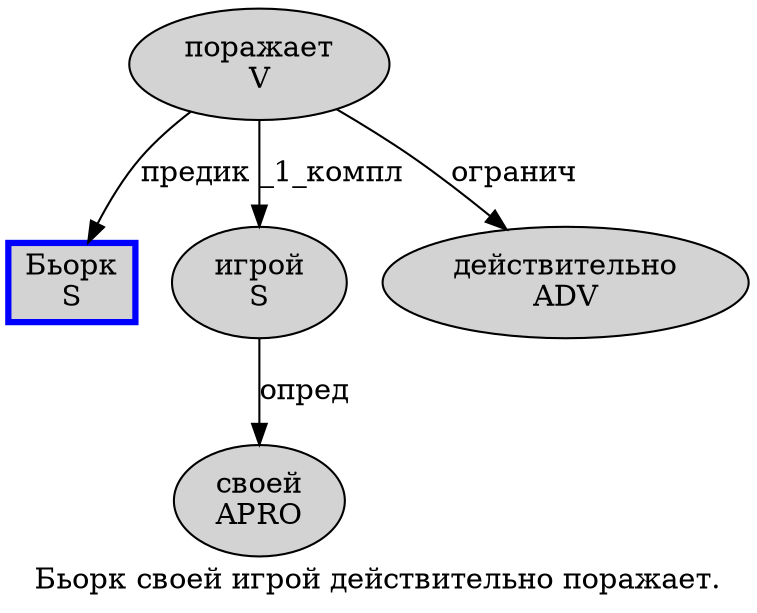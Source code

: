 digraph SENTENCE_1095 {
	graph [label="Бьорк своей игрой действительно поражает."]
	node [style=filled]
		0 [label="Бьорк
S" color=blue fillcolor=lightgray penwidth=3 shape=box]
		1 [label="своей
APRO" color="" fillcolor=lightgray penwidth=1 shape=ellipse]
		2 [label="игрой
S" color="" fillcolor=lightgray penwidth=1 shape=ellipse]
		3 [label="действительно
ADV" color="" fillcolor=lightgray penwidth=1 shape=ellipse]
		4 [label="поражает
V" color="" fillcolor=lightgray penwidth=1 shape=ellipse]
			4 -> 0 [label="предик"]
			4 -> 2 [label="_1_компл"]
			4 -> 3 [label="огранич"]
			2 -> 1 [label="опред"]
}